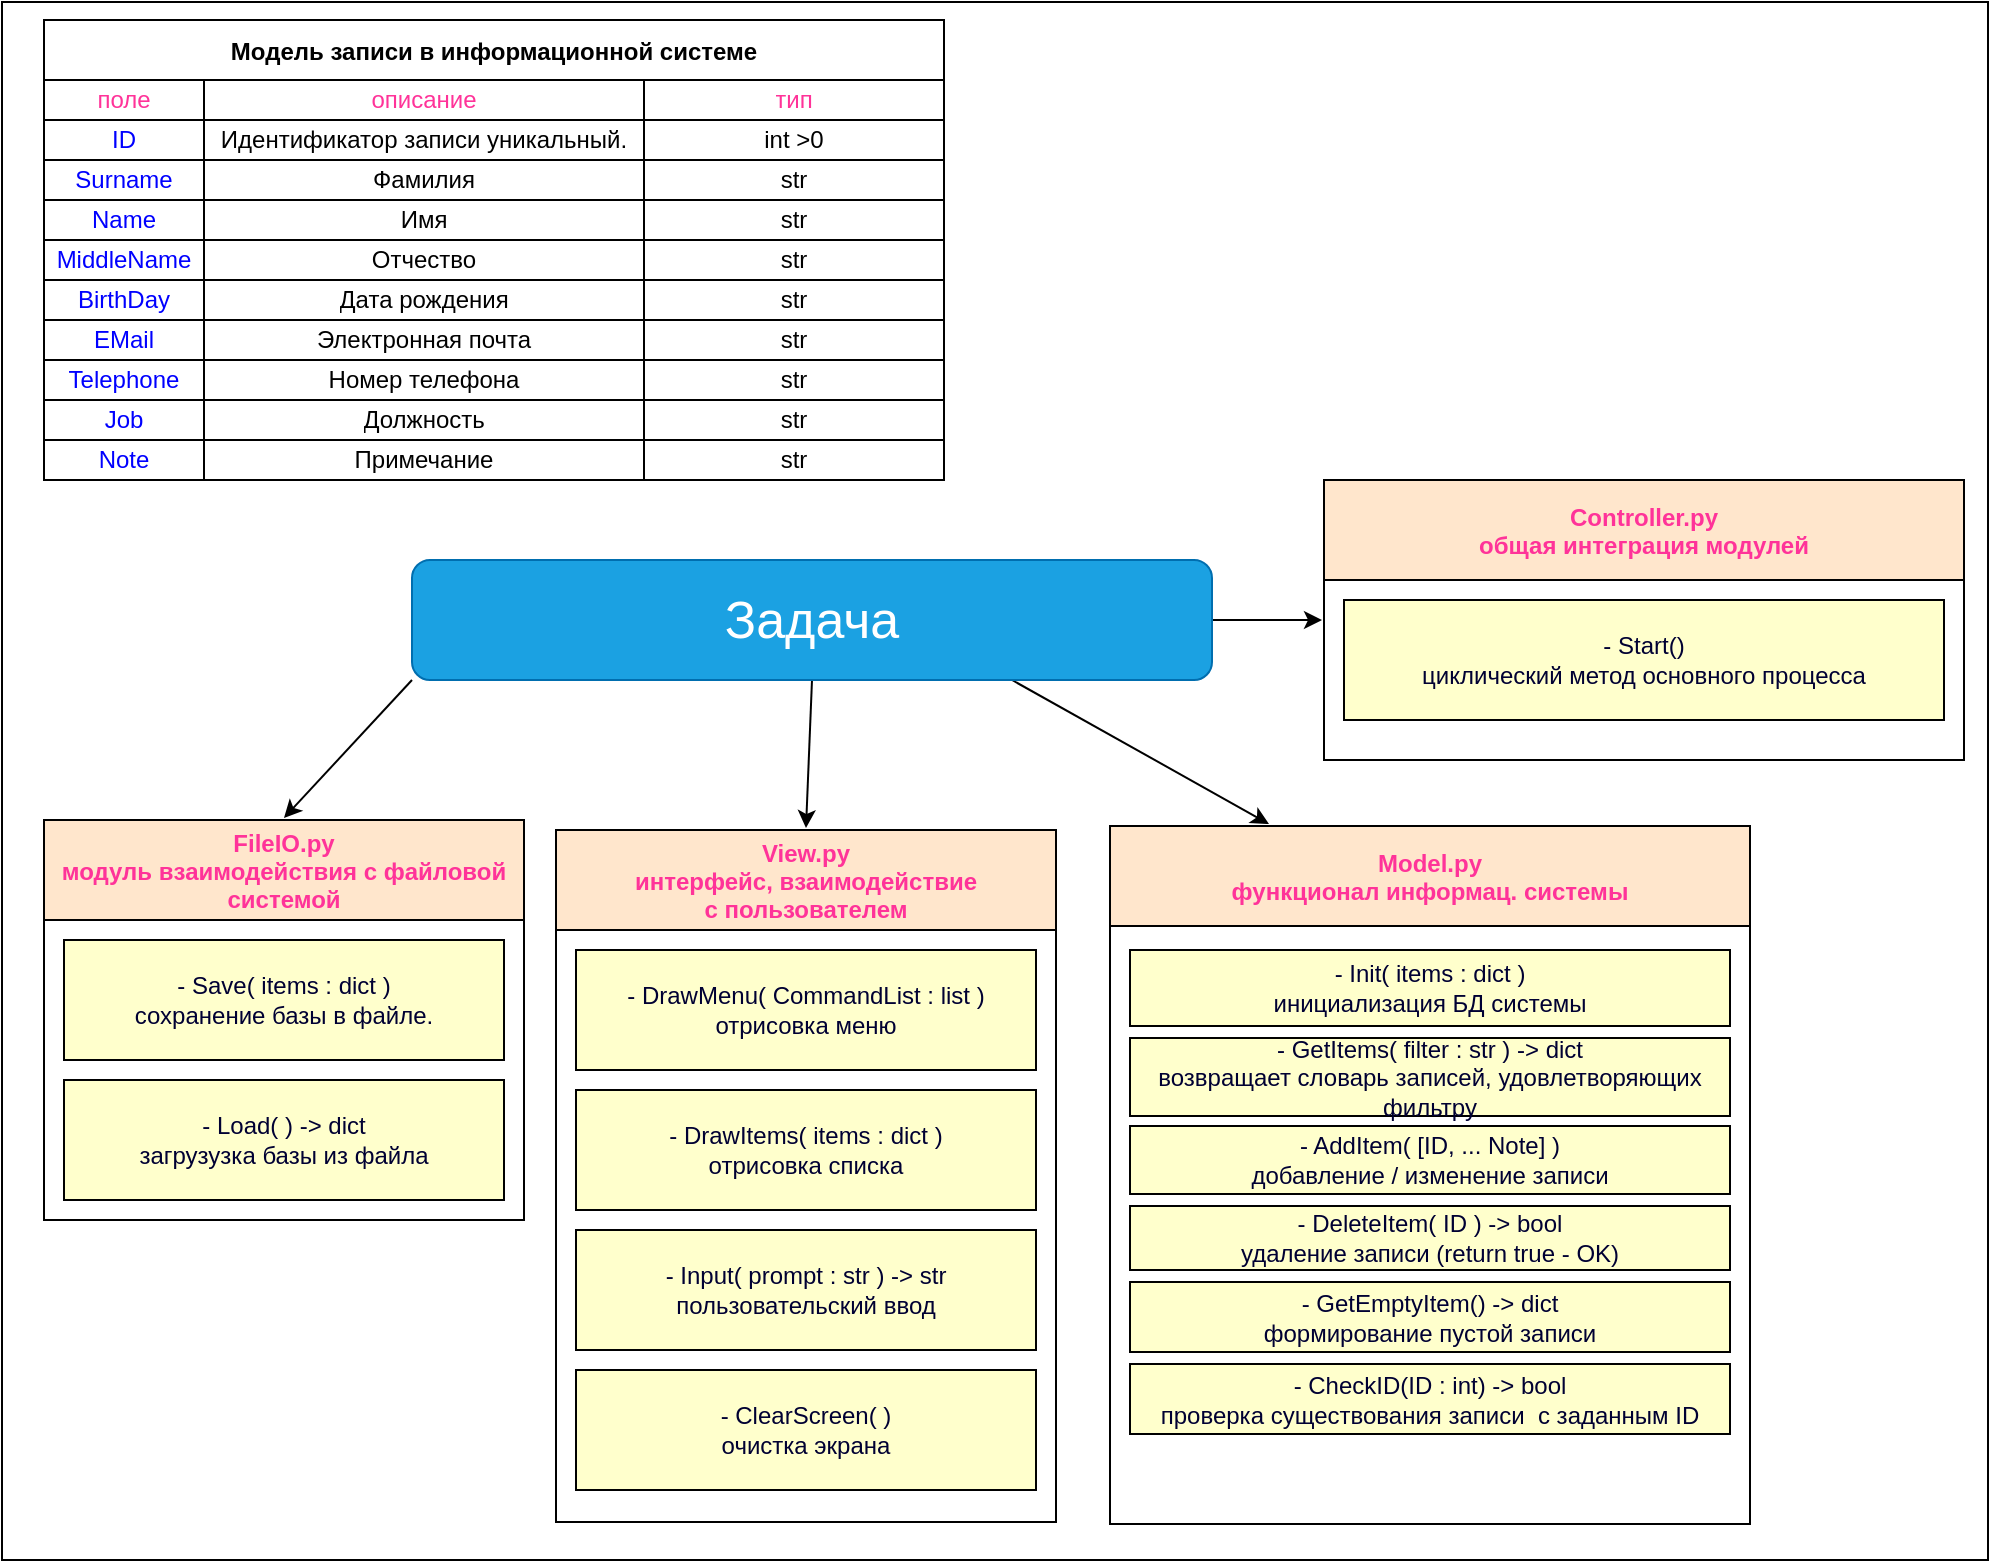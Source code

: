 <mxfile>
    <diagram id="d1onOI0jFkcU-A59MVnD" name="Page-1">
        <mxGraphModel dx="869" dy="497" grid="0" gridSize="10" guides="1" tooltips="1" connect="1" arrows="1" fold="1" page="0" pageScale="1" pageWidth="827" pageHeight="1169" background="#FFFFFF" math="0" shadow="0">
            <root>
                <mxCell id="0"/>
                <mxCell id="1" parent="0"/>
                <mxCell id="90" value="" style="rounded=0;shadow=0;glass=0;labelBackgroundColor=none;labelBorderColor=none;sketch=0;fontColor=none;strokeColor=#000000;fillColor=none;noLabel=1;" parent="1" vertex="1">
                    <mxGeometry x="9" y="41" width="993" height="779" as="geometry"/>
                </mxCell>
                <mxCell id="14" value="Модель записи в информационной системе" style="shape=table;startSize=30;container=1;collapsible=0;childLayout=tableLayout;fontStyle=1;align=center;pointerEvents=1;" parent="1" vertex="1">
                    <mxGeometry x="30" y="50" width="450" height="230" as="geometry"/>
                </mxCell>
                <mxCell id="15" value="" style="shape=partialRectangle;html=1;whiteSpace=wrap;collapsible=0;dropTarget=0;pointerEvents=0;fillColor=none;top=0;left=0;bottom=0;right=0;points=[[0,0.5],[1,0.5]];portConstraint=eastwest;fontColor=#33FF33;" parent="14" vertex="1">
                    <mxGeometry y="30" width="450" height="20" as="geometry"/>
                </mxCell>
                <mxCell id="16" value="поле" style="shape=partialRectangle;html=1;whiteSpace=wrap;connectable=0;fillColor=none;top=0;left=0;bottom=0;right=0;overflow=hidden;pointerEvents=1;fontColor=#FF3399;" parent="15" vertex="1">
                    <mxGeometry width="80" height="20" as="geometry">
                        <mxRectangle width="80" height="20" as="alternateBounds"/>
                    </mxGeometry>
                </mxCell>
                <mxCell id="17" value="описание" style="shape=partialRectangle;html=1;whiteSpace=wrap;connectable=0;fillColor=none;top=0;left=0;bottom=0;right=0;overflow=hidden;pointerEvents=1;fontColor=#FF3399;" parent="15" vertex="1">
                    <mxGeometry x="80" width="220" height="20" as="geometry">
                        <mxRectangle width="220" height="20" as="alternateBounds"/>
                    </mxGeometry>
                </mxCell>
                <mxCell id="18" value="тип" style="shape=partialRectangle;html=1;whiteSpace=wrap;connectable=0;fillColor=none;top=0;left=0;bottom=0;right=0;overflow=hidden;pointerEvents=1;fontColor=#FF3399;" parent="15" vertex="1">
                    <mxGeometry x="300" width="150" height="20" as="geometry">
                        <mxRectangle width="150" height="20" as="alternateBounds"/>
                    </mxGeometry>
                </mxCell>
                <mxCell id="19" value="" style="shape=partialRectangle;html=1;whiteSpace=wrap;collapsible=0;dropTarget=0;pointerEvents=0;fillColor=none;top=0;left=0;bottom=0;right=0;points=[[0,0.5],[1,0.5]];portConstraint=eastwest;fontColor=#33FF33;" parent="14" vertex="1">
                    <mxGeometry y="50" width="450" height="20" as="geometry"/>
                </mxCell>
                <mxCell id="20" value="ID" style="shape=partialRectangle;html=1;whiteSpace=wrap;connectable=0;fillColor=none;top=0;left=0;bottom=0;right=0;overflow=hidden;pointerEvents=1;fontColor=#0000FF;" parent="19" vertex="1">
                    <mxGeometry width="80" height="20" as="geometry">
                        <mxRectangle width="80" height="20" as="alternateBounds"/>
                    </mxGeometry>
                </mxCell>
                <mxCell id="21" value="&lt;span style=&quot;text-align: left;&quot;&gt;Идентификатор записи уникальный.&lt;/span&gt;" style="shape=partialRectangle;html=1;whiteSpace=wrap;connectable=0;fillColor=none;top=0;left=0;bottom=0;right=0;overflow=hidden;pointerEvents=1;fontColor=#000000;" parent="19" vertex="1">
                    <mxGeometry x="80" width="220" height="20" as="geometry">
                        <mxRectangle width="220" height="20" as="alternateBounds"/>
                    </mxGeometry>
                </mxCell>
                <mxCell id="22" value="&lt;span style=&quot;text-align: left&quot;&gt;int &amp;gt;0&lt;/span&gt;" style="shape=partialRectangle;html=1;whiteSpace=wrap;connectable=0;fillColor=none;top=0;left=0;bottom=0;right=0;overflow=hidden;pointerEvents=1;fontColor=#000000;" parent="19" vertex="1">
                    <mxGeometry x="300" width="150" height="20" as="geometry">
                        <mxRectangle width="150" height="20" as="alternateBounds"/>
                    </mxGeometry>
                </mxCell>
                <mxCell id="23" value="" style="shape=partialRectangle;html=1;whiteSpace=wrap;collapsible=0;dropTarget=0;pointerEvents=0;fillColor=none;top=0;left=0;bottom=0;right=0;points=[[0,0.5],[1,0.5]];portConstraint=eastwest;fontColor=#33FF33;" parent="14" vertex="1">
                    <mxGeometry y="70" width="450" height="20" as="geometry"/>
                </mxCell>
                <mxCell id="24" value="&lt;span style=&quot;text-align: left&quot;&gt;Surname&lt;/span&gt;" style="shape=partialRectangle;html=1;whiteSpace=wrap;connectable=0;top=0;left=0;bottom=0;right=0;overflow=hidden;pointerEvents=1;fontColor=#0000FF;fillColor=none;" parent="23" vertex="1">
                    <mxGeometry width="80" height="20" as="geometry">
                        <mxRectangle width="80" height="20" as="alternateBounds"/>
                    </mxGeometry>
                </mxCell>
                <mxCell id="25" value="&lt;font&gt;Фамилия&lt;/font&gt;" style="shape=partialRectangle;html=1;whiteSpace=wrap;connectable=0;fillColor=none;top=0;left=0;bottom=0;right=0;overflow=hidden;pointerEvents=1;fontColor=#000000;strokeColor=#F0F0F0;" parent="23" vertex="1">
                    <mxGeometry x="80" width="220" height="20" as="geometry">
                        <mxRectangle width="220" height="20" as="alternateBounds"/>
                    </mxGeometry>
                </mxCell>
                <mxCell id="26" value="str" style="shape=partialRectangle;html=1;whiteSpace=wrap;connectable=0;fillColor=none;top=0;left=0;bottom=0;right=0;overflow=hidden;pointerEvents=1;fontColor=#000000;strokeColor=#FFFFFF;" parent="23" vertex="1">
                    <mxGeometry x="300" width="150" height="20" as="geometry">
                        <mxRectangle width="150" height="20" as="alternateBounds"/>
                    </mxGeometry>
                </mxCell>
                <mxCell id="28" value="" style="shape=partialRectangle;html=1;whiteSpace=wrap;collapsible=0;dropTarget=0;pointerEvents=0;fillColor=none;top=0;left=0;bottom=0;right=0;points=[[0,0.5],[1,0.5]];portConstraint=eastwest;fontColor=#33FF33;" parent="14" vertex="1">
                    <mxGeometry y="90" width="450" height="20" as="geometry"/>
                </mxCell>
                <mxCell id="29" value="Name" style="shape=partialRectangle;html=1;whiteSpace=wrap;connectable=0;fillColor=none;top=0;left=0;bottom=0;right=0;overflow=hidden;pointerEvents=1;fontColor=#0000FF;" parent="28" vertex="1">
                    <mxGeometry width="80" height="20" as="geometry">
                        <mxRectangle width="80" height="20" as="alternateBounds"/>
                    </mxGeometry>
                </mxCell>
                <mxCell id="30" value="Имя" style="shape=partialRectangle;html=1;whiteSpace=wrap;connectable=0;fillColor=none;top=0;left=0;bottom=0;right=0;overflow=hidden;pointerEvents=1;fontColor=#000000;strokeColor=#FFFFFF;" parent="28" vertex="1">
                    <mxGeometry x="80" width="220" height="20" as="geometry">
                        <mxRectangle width="220" height="20" as="alternateBounds"/>
                    </mxGeometry>
                </mxCell>
                <mxCell id="31" value="str" style="shape=partialRectangle;html=1;whiteSpace=wrap;connectable=0;fillColor=none;top=0;left=0;bottom=0;right=0;overflow=hidden;pointerEvents=1;fontColor=#000000;strokeColor=#FFFFFF;" parent="28" vertex="1">
                    <mxGeometry x="300" width="150" height="20" as="geometry">
                        <mxRectangle width="150" height="20" as="alternateBounds"/>
                    </mxGeometry>
                </mxCell>
                <mxCell id="32" value="" style="shape=partialRectangle;html=1;whiteSpace=wrap;collapsible=0;dropTarget=0;pointerEvents=0;fillColor=none;top=0;left=0;bottom=0;right=0;points=[[0,0.5],[1,0.5]];portConstraint=eastwest;fontColor=#33FF33;" parent="14" vertex="1">
                    <mxGeometry y="110" width="450" height="20" as="geometry"/>
                </mxCell>
                <mxCell id="33" value="MiddleName" style="shape=partialRectangle;html=1;whiteSpace=wrap;connectable=0;fillColor=none;top=0;left=0;bottom=0;right=0;overflow=hidden;pointerEvents=1;fontColor=#0000FF;" parent="32" vertex="1">
                    <mxGeometry width="80" height="20" as="geometry">
                        <mxRectangle width="80" height="20" as="alternateBounds"/>
                    </mxGeometry>
                </mxCell>
                <mxCell id="34" value="Отчество" style="shape=partialRectangle;html=1;whiteSpace=wrap;connectable=0;fillColor=none;top=0;left=0;bottom=0;right=0;overflow=hidden;pointerEvents=1;fontColor=#000000;strokeColor=#FFFFFF;" parent="32" vertex="1">
                    <mxGeometry x="80" width="220" height="20" as="geometry">
                        <mxRectangle width="220" height="20" as="alternateBounds"/>
                    </mxGeometry>
                </mxCell>
                <mxCell id="35" value="&lt;font&gt;str&lt;/font&gt;" style="shape=partialRectangle;html=1;whiteSpace=wrap;connectable=0;fillColor=none;top=0;left=0;bottom=0;right=0;overflow=hidden;pointerEvents=1;fontColor=#000000;strokeColor=#FFFFFF;" parent="32" vertex="1">
                    <mxGeometry x="300" width="150" height="20" as="geometry">
                        <mxRectangle width="150" height="20" as="alternateBounds"/>
                    </mxGeometry>
                </mxCell>
                <mxCell id="36" value="" style="shape=partialRectangle;html=1;whiteSpace=wrap;collapsible=0;dropTarget=0;pointerEvents=0;fillColor=none;top=0;left=0;bottom=0;right=0;points=[[0,0.5],[1,0.5]];portConstraint=eastwest;fontColor=#33FF33;" parent="14" vertex="1">
                    <mxGeometry y="130" width="450" height="20" as="geometry"/>
                </mxCell>
                <mxCell id="37" value="BirthDay" style="shape=partialRectangle;html=1;whiteSpace=wrap;connectable=0;fillColor=none;top=0;left=0;bottom=0;right=0;overflow=hidden;pointerEvents=1;fontColor=#0000FF;" parent="36" vertex="1">
                    <mxGeometry width="80" height="20" as="geometry">
                        <mxRectangle width="80" height="20" as="alternateBounds"/>
                    </mxGeometry>
                </mxCell>
                <mxCell id="38" value="Дата рождения" style="shape=partialRectangle;html=1;whiteSpace=wrap;connectable=0;fillColor=none;top=0;left=0;bottom=0;right=0;overflow=hidden;pointerEvents=1;fontColor=#000000;strokeColor=#F0F0F0;" parent="36" vertex="1">
                    <mxGeometry x="80" width="220" height="20" as="geometry">
                        <mxRectangle width="220" height="20" as="alternateBounds"/>
                    </mxGeometry>
                </mxCell>
                <mxCell id="39" value="str" style="shape=partialRectangle;html=1;whiteSpace=wrap;connectable=0;fillColor=none;top=0;left=0;bottom=0;right=0;overflow=hidden;pointerEvents=1;fontColor=#000000;strokeColor=#F0F0F0;" parent="36" vertex="1">
                    <mxGeometry x="300" width="150" height="20" as="geometry">
                        <mxRectangle width="150" height="20" as="alternateBounds"/>
                    </mxGeometry>
                </mxCell>
                <mxCell id="40" value="" style="shape=partialRectangle;html=1;whiteSpace=wrap;collapsible=0;dropTarget=0;pointerEvents=0;fillColor=none;top=0;left=0;bottom=0;right=0;points=[[0,0.5],[1,0.5]];portConstraint=eastwest;fontColor=#33FF33;" parent="14" vertex="1">
                    <mxGeometry y="150" width="450" height="20" as="geometry"/>
                </mxCell>
                <mxCell id="41" value="EMail" style="shape=partialRectangle;html=1;whiteSpace=wrap;connectable=0;fillColor=none;top=0;left=0;bottom=0;right=0;overflow=hidden;pointerEvents=1;fontColor=#0000FF;" parent="40" vertex="1">
                    <mxGeometry width="80" height="20" as="geometry">
                        <mxRectangle width="80" height="20" as="alternateBounds"/>
                    </mxGeometry>
                </mxCell>
                <mxCell id="42" value="Электронная почта" style="shape=partialRectangle;html=1;whiteSpace=wrap;connectable=0;fillColor=none;top=0;left=0;bottom=0;right=0;overflow=hidden;pointerEvents=1;fontColor=#000000;strokeColor=#F0F0F0;" parent="40" vertex="1">
                    <mxGeometry x="80" width="220" height="20" as="geometry">
                        <mxRectangle width="220" height="20" as="alternateBounds"/>
                    </mxGeometry>
                </mxCell>
                <mxCell id="43" value="str" style="shape=partialRectangle;html=1;whiteSpace=wrap;connectable=0;fillColor=none;top=0;left=0;bottom=0;right=0;overflow=hidden;pointerEvents=1;fontColor=#000000;strokeColor=#F0F0F0;" parent="40" vertex="1">
                    <mxGeometry x="300" width="150" height="20" as="geometry">
                        <mxRectangle width="150" height="20" as="alternateBounds"/>
                    </mxGeometry>
                </mxCell>
                <mxCell id="44" value="" style="shape=partialRectangle;html=1;whiteSpace=wrap;collapsible=0;dropTarget=0;pointerEvents=0;fillColor=none;top=0;left=0;bottom=0;right=0;points=[[0,0.5],[1,0.5]];portConstraint=eastwest;fontColor=#33FF33;" parent="14" vertex="1">
                    <mxGeometry y="170" width="450" height="20" as="geometry"/>
                </mxCell>
                <mxCell id="45" value="Telephone" style="shape=partialRectangle;html=1;whiteSpace=wrap;connectable=0;fillColor=none;top=0;left=0;bottom=0;right=0;overflow=hidden;pointerEvents=1;fontColor=#0000FF;" parent="44" vertex="1">
                    <mxGeometry width="80" height="20" as="geometry">
                        <mxRectangle width="80" height="20" as="alternateBounds"/>
                    </mxGeometry>
                </mxCell>
                <mxCell id="46" value="Номер телефона" style="shape=partialRectangle;html=1;whiteSpace=wrap;connectable=0;fillColor=none;top=0;left=0;bottom=0;right=0;overflow=hidden;pointerEvents=1;fontColor=#000000;strokeColor=#F0F0F0;" parent="44" vertex="1">
                    <mxGeometry x="80" width="220" height="20" as="geometry">
                        <mxRectangle width="220" height="20" as="alternateBounds"/>
                    </mxGeometry>
                </mxCell>
                <mxCell id="47" value="str" style="shape=partialRectangle;html=1;whiteSpace=wrap;connectable=0;fillColor=none;top=0;left=0;bottom=0;right=0;overflow=hidden;pointerEvents=1;fontColor=#000000;strokeColor=#F0F0F0;" parent="44" vertex="1">
                    <mxGeometry x="300" width="150" height="20" as="geometry">
                        <mxRectangle width="150" height="20" as="alternateBounds"/>
                    </mxGeometry>
                </mxCell>
                <mxCell id="48" value="" style="shape=partialRectangle;html=1;whiteSpace=wrap;collapsible=0;dropTarget=0;pointerEvents=0;fillColor=none;top=0;left=0;bottom=0;right=0;points=[[0,0.5],[1,0.5]];portConstraint=eastwest;fontColor=#33FF33;" parent="14" vertex="1">
                    <mxGeometry y="190" width="450" height="20" as="geometry"/>
                </mxCell>
                <mxCell id="49" value="Job" style="shape=partialRectangle;html=1;whiteSpace=wrap;connectable=0;fillColor=none;top=0;left=0;bottom=0;right=0;overflow=hidden;pointerEvents=1;fontColor=#0000FF;" parent="48" vertex="1">
                    <mxGeometry width="80" height="20" as="geometry">
                        <mxRectangle width="80" height="20" as="alternateBounds"/>
                    </mxGeometry>
                </mxCell>
                <mxCell id="50" value="Должность" style="shape=partialRectangle;html=1;whiteSpace=wrap;connectable=0;fillColor=none;top=0;left=0;bottom=0;right=0;overflow=hidden;pointerEvents=1;fontColor=#000000;strokeColor=#F0F0F0;" parent="48" vertex="1">
                    <mxGeometry x="80" width="220" height="20" as="geometry">
                        <mxRectangle width="220" height="20" as="alternateBounds"/>
                    </mxGeometry>
                </mxCell>
                <mxCell id="51" value="str" style="shape=partialRectangle;html=1;whiteSpace=wrap;connectable=0;fillColor=none;top=0;left=0;bottom=0;right=0;overflow=hidden;pointerEvents=1;fontColor=#000000;strokeColor=#F0F0F0;" parent="48" vertex="1">
                    <mxGeometry x="300" width="150" height="20" as="geometry">
                        <mxRectangle width="150" height="20" as="alternateBounds"/>
                    </mxGeometry>
                </mxCell>
                <mxCell id="52" value="" style="shape=partialRectangle;html=1;whiteSpace=wrap;collapsible=0;dropTarget=0;pointerEvents=0;fillColor=none;top=0;left=0;bottom=0;right=0;points=[[0,0.5],[1,0.5]];portConstraint=eastwest;fontColor=#33FF33;" parent="14" vertex="1">
                    <mxGeometry y="210" width="450" height="20" as="geometry"/>
                </mxCell>
                <mxCell id="53" value="Note" style="shape=partialRectangle;html=1;whiteSpace=wrap;connectable=0;fillColor=none;top=0;left=0;bottom=0;right=0;overflow=hidden;pointerEvents=1;fontColor=#0000FF;" parent="52" vertex="1">
                    <mxGeometry width="80" height="20" as="geometry">
                        <mxRectangle width="80" height="20" as="alternateBounds"/>
                    </mxGeometry>
                </mxCell>
                <mxCell id="54" value="Примечание" style="shape=partialRectangle;html=1;whiteSpace=wrap;connectable=0;fillColor=none;top=0;left=0;bottom=0;right=0;overflow=hidden;pointerEvents=1;fontColor=#000000;strokeColor=#F0F0F0;" parent="52" vertex="1">
                    <mxGeometry x="80" width="220" height="20" as="geometry">
                        <mxRectangle width="220" height="20" as="alternateBounds"/>
                    </mxGeometry>
                </mxCell>
                <mxCell id="55" value="str" style="shape=partialRectangle;html=1;whiteSpace=wrap;connectable=0;fillColor=none;top=0;left=0;bottom=0;right=0;overflow=hidden;pointerEvents=1;fontColor=#000000;strokeColor=#F0F0F0;" parent="52" vertex="1">
                    <mxGeometry x="300" width="150" height="20" as="geometry">
                        <mxRectangle width="150" height="20" as="alternateBounds"/>
                    </mxGeometry>
                </mxCell>
                <mxCell id="60" value="FileIO.py&#10;модуль взаимодействия с файловой&#10;системой" style="swimlane;fontColor=#FF3399;strokeColor=#000000;startSize=50;perimeterSpacing=1;labelBackgroundColor=none;fillColor=#FFE6CC;" parent="1" vertex="1">
                    <mxGeometry x="30" y="450" width="240" height="200" as="geometry">
                        <mxRectangle x="40" y="450" width="230" height="50" as="alternateBounds"/>
                    </mxGeometry>
                </mxCell>
                <mxCell id="68" value="&lt;font&gt;- Save( items : dict )&lt;br&gt;сохранение базы в файле.&lt;/font&gt;" style="whiteSpace=wrap;html=1;fontColor=#000033;strokeColor=#000000;fillColor=#FFFFCC;" parent="60" vertex="1">
                    <mxGeometry x="10" y="60" width="220" height="60" as="geometry"/>
                </mxCell>
                <mxCell id="69" value="&lt;font&gt;- Load( ) -&amp;gt; dict&lt;br&gt;загрузузка базы из файла&lt;/font&gt;" style="whiteSpace=wrap;html=1;fontColor=#000033;strokeColor=#000000;fillColor=#FFFFCC;" parent="60" vertex="1">
                    <mxGeometry x="10" y="130" width="220" height="60" as="geometry"/>
                </mxCell>
                <mxCell id="62" style="edgeStyle=none;html=1;exitX=0;exitY=1;exitDx=0;exitDy=0;entryX=0.5;entryY=0;entryDx=0;entryDy=0;fontColor=#FFFFFF;strokeColor=#000000;" parent="1" source="61" target="60" edge="1">
                    <mxGeometry relative="1" as="geometry"/>
                </mxCell>
                <mxCell id="82" style="edgeStyle=none;html=1;exitX=0.75;exitY=1;exitDx=0;exitDy=0;entryX=0.25;entryY=0;entryDx=0;entryDy=0;fontColor=#00FF00;strokeColor=#000000;" parent="1" source="61" target="73" edge="1">
                    <mxGeometry relative="1" as="geometry"/>
                </mxCell>
                <mxCell id="83" style="edgeStyle=none;html=1;exitX=0.5;exitY=1;exitDx=0;exitDy=0;entryX=0.5;entryY=0;entryDx=0;entryDy=0;fontColor=#00FF00;strokeColor=#000000;" parent="1" source="61" target="65" edge="1">
                    <mxGeometry relative="1" as="geometry"/>
                </mxCell>
                <mxCell id="88" style="edgeStyle=none;html=1;exitX=1;exitY=0.5;exitDx=0;exitDy=0;entryX=0;entryY=0.5;entryDx=0;entryDy=0;fontColor=#00FF00;strokeColor=#000000;" parent="1" source="61" target="84" edge="1">
                    <mxGeometry relative="1" as="geometry"/>
                </mxCell>
                <mxCell id="61" value="&lt;font color=&quot;#ffffff&quot; style=&quot;font-size: 26px&quot;&gt;Задача&lt;/font&gt;" style="rounded=1;whiteSpace=wrap;html=1;fontColor=#ffffff;strokeColor=#006EAF;fillColor=#1ba1e2;" parent="1" vertex="1">
                    <mxGeometry x="214" y="320" width="400" height="60" as="geometry"/>
                </mxCell>
                <mxCell id="65" value="View.py&#10;интерфейс, взаимодействие&#10;с пользователем" style="swimlane;fontColor=#FF3399;strokeColor=#000000;startSize=50;labelBackgroundColor=none;labelBorderColor=none;swimlaneFillColor=none;perimeterSpacing=1;swimlaneLine=1;glass=0;rounded=0;shadow=0;sketch=0;fillColor=#FFE6CC;" parent="1" vertex="1">
                    <mxGeometry x="286" y="455" width="250" height="346" as="geometry"/>
                </mxCell>
                <mxCell id="70" value="&lt;font&gt;- DrawMenu(&amp;nbsp;CommandList : list&lt;/font&gt;&lt;span&gt;&amp;nbsp;&lt;/span&gt;&lt;font&gt;)&lt;br&gt;отрисовка меню&lt;br&gt;&lt;/font&gt;" style="whiteSpace=wrap;html=1;fontColor=#000033;strokeColor=#000000;fillColor=#FFFFCC;" parent="65" vertex="1">
                    <mxGeometry x="10" y="60" width="230" height="60" as="geometry"/>
                </mxCell>
                <mxCell id="77" value="&lt;font&gt;- DrawItems( items : dict&lt;/font&gt;&lt;span&gt;&amp;nbsp;&lt;/span&gt;&lt;font&gt;)&lt;br&gt;отрисовка списка&lt;br&gt;&lt;/font&gt;" style="whiteSpace=wrap;html=1;fontColor=#000033;strokeColor=#000000;fillColor=#FFFFCC;" parent="65" vertex="1">
                    <mxGeometry x="10" y="130" width="230" height="60" as="geometry"/>
                </mxCell>
                <mxCell id="78" value="&lt;font&gt;- Input( prompt : str&lt;/font&gt;&lt;span&gt;&amp;nbsp;&lt;/span&gt;&lt;font&gt;) -&amp;gt; str&lt;br&gt;пользовательский ввод&lt;br&gt;&lt;/font&gt;" style="whiteSpace=wrap;html=1;fontColor=#000033;strokeColor=#000000;fillColor=#FFFFCC;" parent="65" vertex="1">
                    <mxGeometry x="10" y="200" width="230" height="60" as="geometry"/>
                </mxCell>
                <mxCell id="94" value="&lt;font&gt;- ClearScreen( &lt;/font&gt;&lt;font&gt;)&lt;br&gt;очистка экрана&lt;br&gt;&lt;/font&gt;" style="whiteSpace=wrap;html=1;fontColor=#000033;strokeColor=#000000;fillColor=#FFFFCC;" parent="65" vertex="1">
                    <mxGeometry x="10" y="270" width="230" height="60" as="geometry"/>
                </mxCell>
                <mxCell id="73" value="Model.py&#10;функционал информац. системы" style="swimlane;fontColor=#FF3399;strokeColor=#000000;startSize=50;perimeterSpacing=1;fillColor=#FFE6CC;" parent="1" vertex="1">
                    <mxGeometry x="563" y="453" width="320" height="349" as="geometry"/>
                </mxCell>
                <mxCell id="74" value="&lt;font&gt;- GetItems( filter : str&lt;/font&gt;&lt;span&gt;&amp;nbsp;&lt;/span&gt;&lt;font&gt;) -&amp;gt; dict&lt;br&gt;возвращает словарь записей, удовлетворяющих фильтру&lt;br&gt;&lt;/font&gt;" style="whiteSpace=wrap;html=1;fontColor=#000033;strokeColor=#000000;fillColor=#FFFFCC;" parent="73" vertex="1">
                    <mxGeometry x="10" y="106" width="300" height="39" as="geometry"/>
                </mxCell>
                <mxCell id="79" value="&lt;font&gt;- Add&lt;/font&gt;&lt;font&gt;Item(&amp;nbsp;&lt;/font&gt;&lt;span style=&quot;&quot;&gt;[ID, ... Note]&lt;/span&gt;&lt;span style=&quot;&quot;&gt;&amp;nbsp;&lt;/span&gt;&lt;font&gt;)&lt;br&gt;добавление / изменение записи&lt;br&gt;&lt;/font&gt;" style="whiteSpace=wrap;html=1;fontColor=#000033;strokeColor=#000000;fillColor=#FFFFCC;" parent="73" vertex="1">
                    <mxGeometry x="10" y="150" width="300" height="34" as="geometry"/>
                </mxCell>
                <mxCell id="80" value="&lt;font&gt;- Delete&lt;/font&gt;&lt;font&gt;Item(&amp;nbsp;&lt;/font&gt;&lt;span&gt;ID&lt;/span&gt;&lt;span&gt;&amp;nbsp;&lt;/span&gt;&lt;font&gt;) -&amp;gt; bool&lt;br&gt;удаление записи (return true - OK)&lt;br&gt;&lt;/font&gt;" style="whiteSpace=wrap;html=1;fontColor=#000033;strokeColor=#000000;fillColor=#FFFFCC;" parent="73" vertex="1">
                    <mxGeometry x="10" y="190" width="300" height="32" as="geometry"/>
                </mxCell>
                <mxCell id="95" value="&lt;font&gt;- Init&lt;/font&gt;&lt;font&gt;( items : dict&lt;/font&gt;&lt;span&gt;&amp;nbsp;&lt;/span&gt;&lt;font&gt;)&lt;br&gt;инициализация БД системы&lt;br&gt;&lt;/font&gt;" style="whiteSpace=wrap;html=1;fontColor=#000033;strokeColor=#000000;fillColor=#FFFFCC;" parent="73" vertex="1">
                    <mxGeometry x="10" y="62" width="300" height="38" as="geometry"/>
                </mxCell>
                <mxCell id="96" value="&lt;font&gt;- GetEmptyItem() -&amp;gt; dict&lt;br&gt;&lt;/font&gt;&lt;font&gt;формирование пустой записи&lt;br&gt;&lt;/font&gt;" style="whiteSpace=wrap;html=1;fontColor=#000033;strokeColor=#000000;fillColor=#FFFFCC;" vertex="1" parent="73">
                    <mxGeometry x="10" y="228" width="300" height="35" as="geometry"/>
                </mxCell>
                <mxCell id="97" value="&lt;font&gt;- CheckID(ID : int) -&amp;gt; bool&lt;br&gt;&lt;/font&gt;&lt;font&gt;проверка существования записи&amp;nbsp; с заданным ID&lt;br&gt;&lt;/font&gt;" style="whiteSpace=wrap;html=1;fontColor=#000033;strokeColor=#000000;fillColor=#FFFFCC;" vertex="1" parent="73">
                    <mxGeometry x="10" y="269" width="300" height="35" as="geometry"/>
                </mxCell>
                <mxCell id="84" value="Controller.py&#10;общая интеграция модулей" style="swimlane;fontColor=#FF3399;strokeColor=#000000;startSize=50;perimeterSpacing=1;labelBackgroundColor=none;fillColor=#FFE6CC;" parent="1" vertex="1">
                    <mxGeometry x="670" y="280" width="320" height="140" as="geometry"/>
                </mxCell>
                <mxCell id="85" value="&lt;font&gt;- Start()&lt;br&gt;циклический метод основного процесса&lt;br&gt;&lt;/font&gt;" style="whiteSpace=wrap;html=1;fontColor=#000033;strokeColor=#000000;labelBackgroundColor=none;fillColor=#FFFFCC;" parent="84" vertex="1">
                    <mxGeometry x="10" y="60" width="300" height="60" as="geometry"/>
                </mxCell>
            </root>
        </mxGraphModel>
    </diagram>
</mxfile>